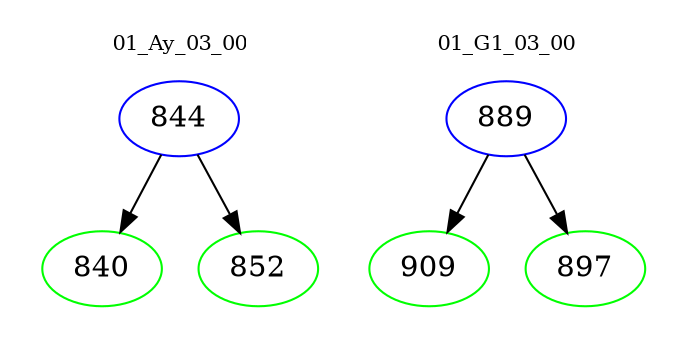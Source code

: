 digraph{
subgraph cluster_0 {
color = white
label = "01_Ay_03_00";
fontsize=10;
T0_844 [label="844", color="blue"]
T0_844 -> T0_840 [color="black"]
T0_840 [label="840", color="green"]
T0_844 -> T0_852 [color="black"]
T0_852 [label="852", color="green"]
}
subgraph cluster_1 {
color = white
label = "01_G1_03_00";
fontsize=10;
T1_889 [label="889", color="blue"]
T1_889 -> T1_909 [color="black"]
T1_909 [label="909", color="green"]
T1_889 -> T1_897 [color="black"]
T1_897 [label="897", color="green"]
}
}
